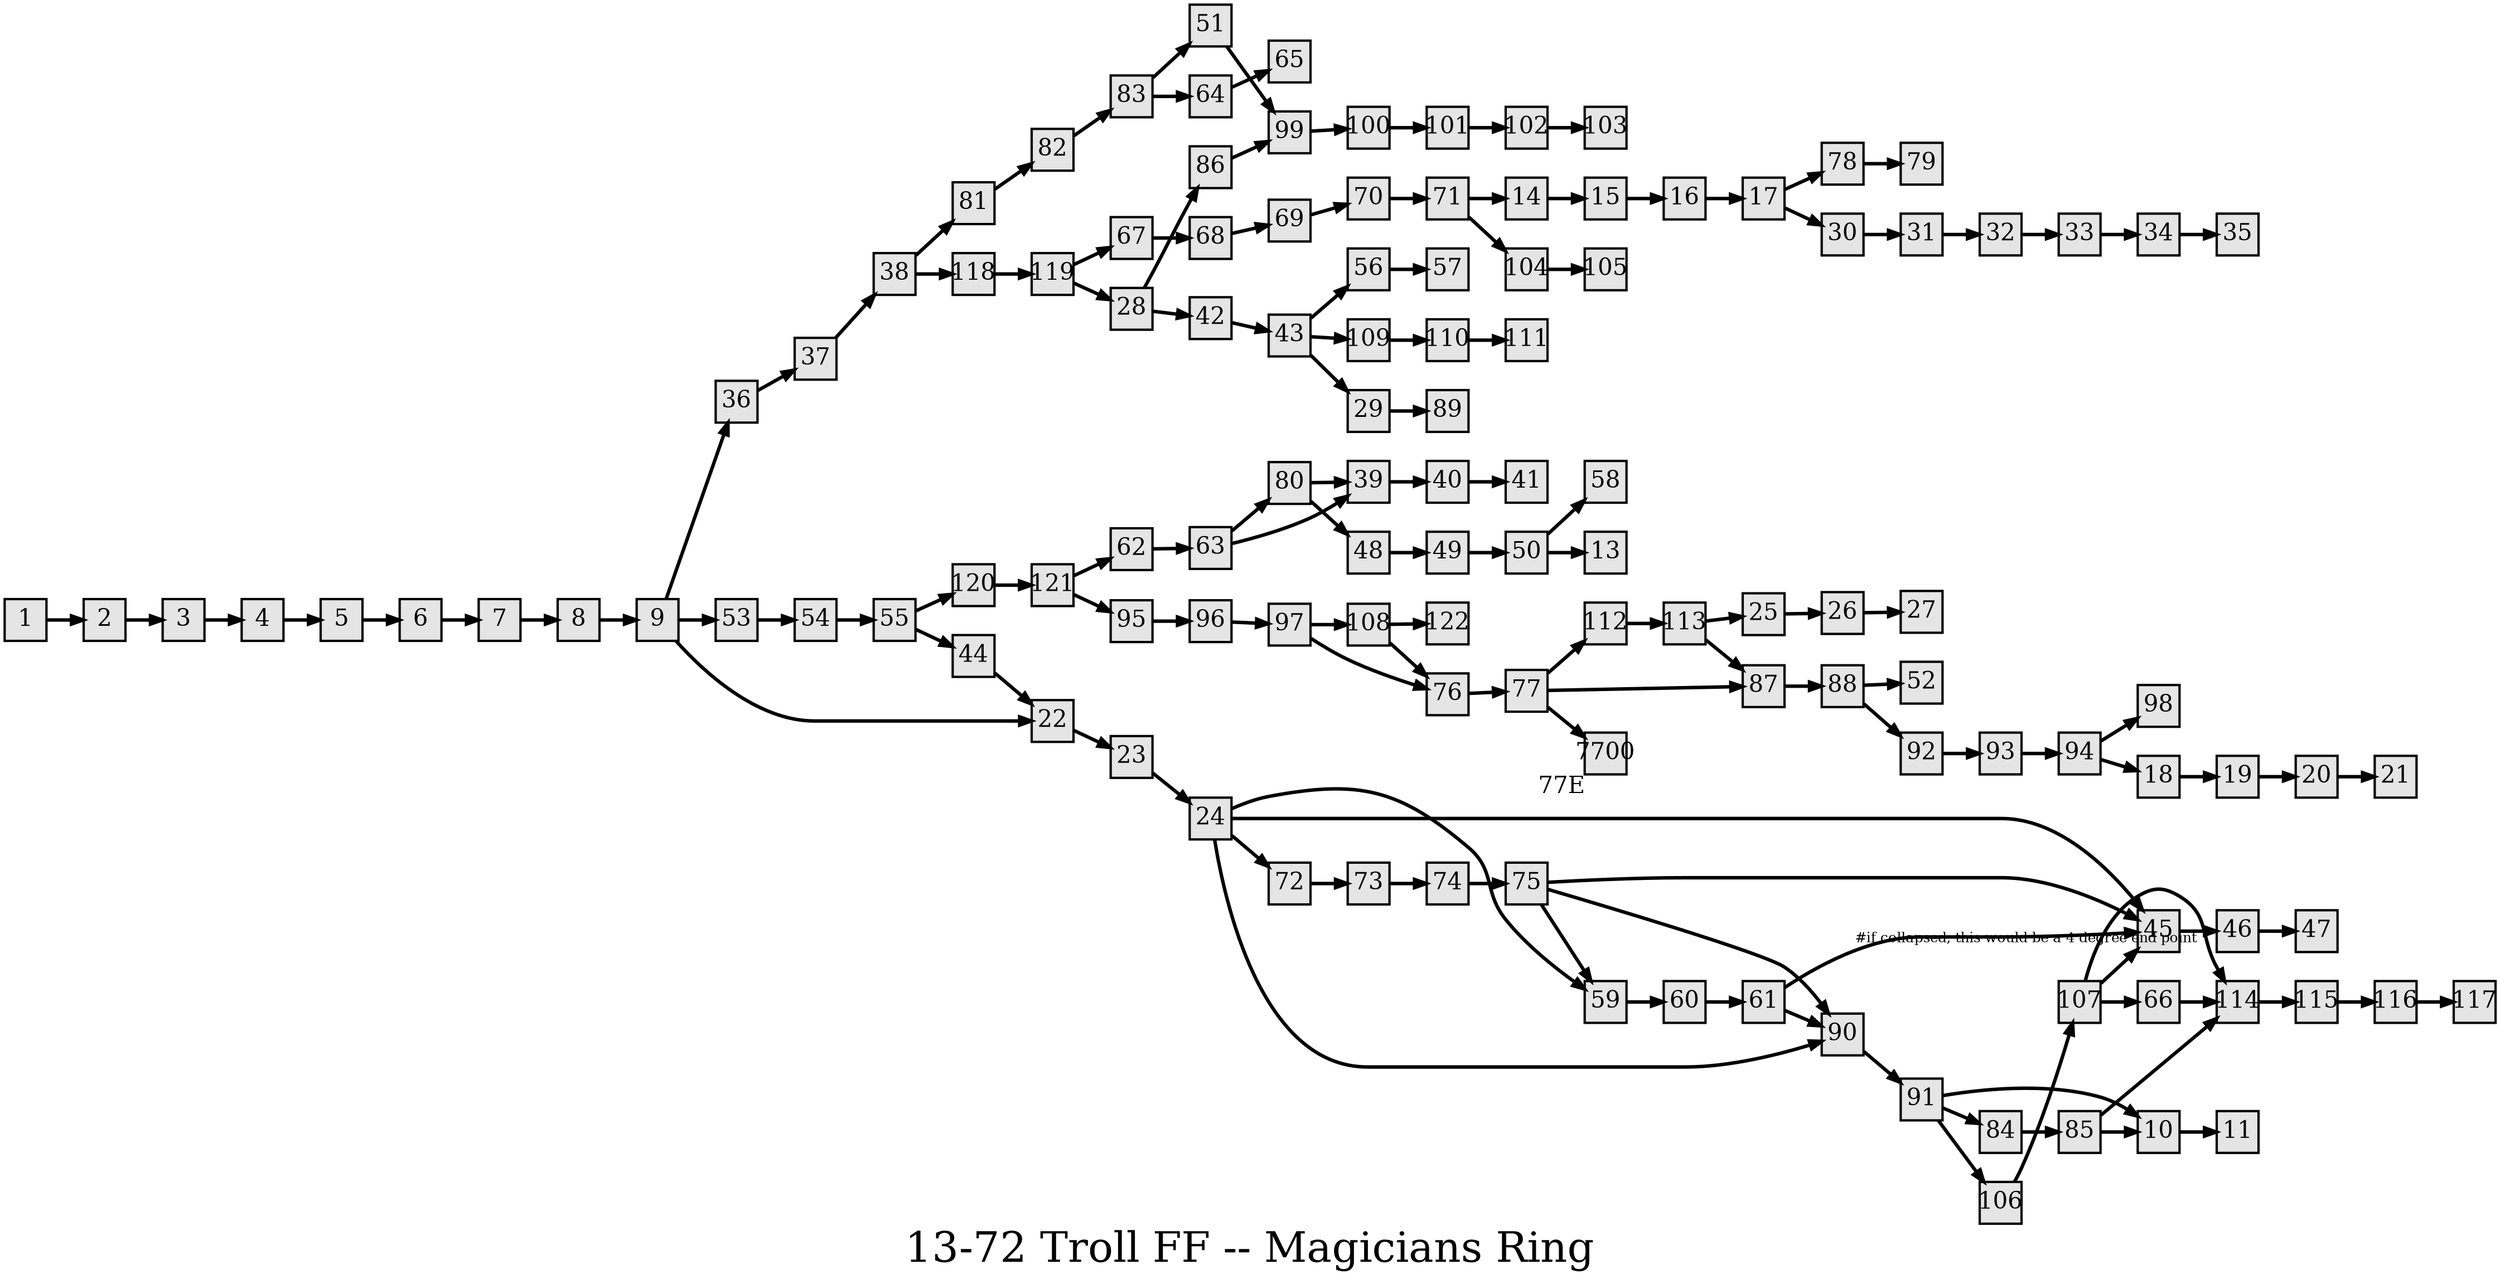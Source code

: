 digraph g{
  graph [ label="13-72 Troll FF -- Magicians Ring" rankdir=LR, ordering=out, fontsize=36, nodesep="0.35", ranksep="0.45"];
  node  [shape=rect, penwidth=2, fontsize=20, style=filled, fillcolor=grey90, margin="0,0", labelfloat=true, regular=true, fixedsize=true];
  edge  [labelfloat=true, penwidth=3, fontsize=12];
  // ---;
  // group  : Katz;
  // id     : 13-72;
  // gbid   : 24;
  // series : Troll Forgotten Forest;
  // title  : Magician's Ring;
  // author : Carol Gaskin;
  // credit:;
  // - name : Ryan Leach;
  // role : encoder;
  // date : 2017-08-21;
  // - name : Jeremy Douglass;
  // role : editor;
  // date : 2018-04-28;
  // render:;
  // - name   : small;
  // styles : gvStyles-small.txt;
  // engine : dot;
  // comment: >;
  
  // ---;
  
  // From | To | Label;
  
  1 -> 2;
  2 -> 3;
  3 -> 4;
  4 -> 5;
  5 -> 6;
  6 -> 7;
  7 -> 8;
  8 -> 9;
  9 -> 36;
  9 -> 53;
  9 -> 22;
  10 -> 11;
  14 -> 15;
  15 -> 16;
  16 -> 17;
  17 -> 78;
  17 -> 30;
  18 -> 19;
  19 -> 20;
  20 -> 21;
  22 -> 23;
  23 -> 24;
  24 -> 59;
  24 -> 45;
  24 -> 72;
  24 -> 90;
  25 -> 26;
  26 -> 27;
  28 -> 86;
  28 -> 42;
  29 -> 89;
  30 -> 31;
  31 -> 32;
  32 -> 33;
  33 -> 34;
  34 -> 35;
  36 -> 37;
  37 -> 38;
  38 -> 81;
  38 -> 118;
  39 -> 40;
  40 -> 41;
  42 -> 43;
  43 -> 56;
  43 -> 109;
  43 -> 29;
  44 -> 22;
  45 -> 46	[ xlabel="#if collapsed, this would be a 4 degree end point" ];
  46 -> 47;
  48 -> 49;
  49 -> 50;
  50 -> 58;
  50 -> 13;
  51 -> 99;
  53 -> 54;
  54 -> 55;
  55 -> 120;
  55 -> 44;
  56 -> 57;
  59 -> 60;
  60 -> 61;
  61 -> 45;
  61 -> 90;
  62 -> 63;
  63 -> 80;
  63 -> 39;
  64 -> 65;
  66 -> 114;
  67 -> 68;
  68 -> 69;
  69 -> 70;
  70 -> 71;
  71 -> 14;
  71 -> 104;
  72 -> 73;
  73 -> 74;
  74 -> 75;
  75 -> 45;
  75 -> 90;
  75 -> 59;
  76 -> 77;
  77 -> 112;
  77 -> 87;
  77 -> 7700;
  7700	[ xlabel="77E" ];	// vague directions but probably an ending
  78 -> 79;
  80 -> 39;
  80 -> 48;
  81 -> 82;
  82 -> 83;
  83 -> 51;
  83 -> 64;
  84 -> 85;
  85 -> 114;
  85 -> 10;
  86 -> 99;
  87 -> 88;
  88 -> 52;
  88 -> 92;
  90 -> 91;
  91 -> 10;
  91 -> 84;
  91 -> 106;
  92 -> 93;
  93 -> 94;
  94 -> 98;
  94 -> 18;
  95 -> 96;
  96 -> 97;
  97 -> 108;
  97 -> 76;
  99 -> 100;
  100 -> 101;
  101 -> 102;
  102 -> 103;
  104 -> 105;
  106 -> 107;
  107 -> 114;
  107 -> 45;
  107 -> 66;
  108 -> 122;
  108 -> 76;
  109 -> 110;
  110 -> 111;
  112 -> 113;
  113 -> 25;
  113 -> 87;
  114 -> 115;
  115 -> 116;
  116 -> 117;
  118 -> 119;
  119 -> 67;
  119 -> 28;
  120 -> 121;
  121 -> 62;
  121 -> 95;
}


